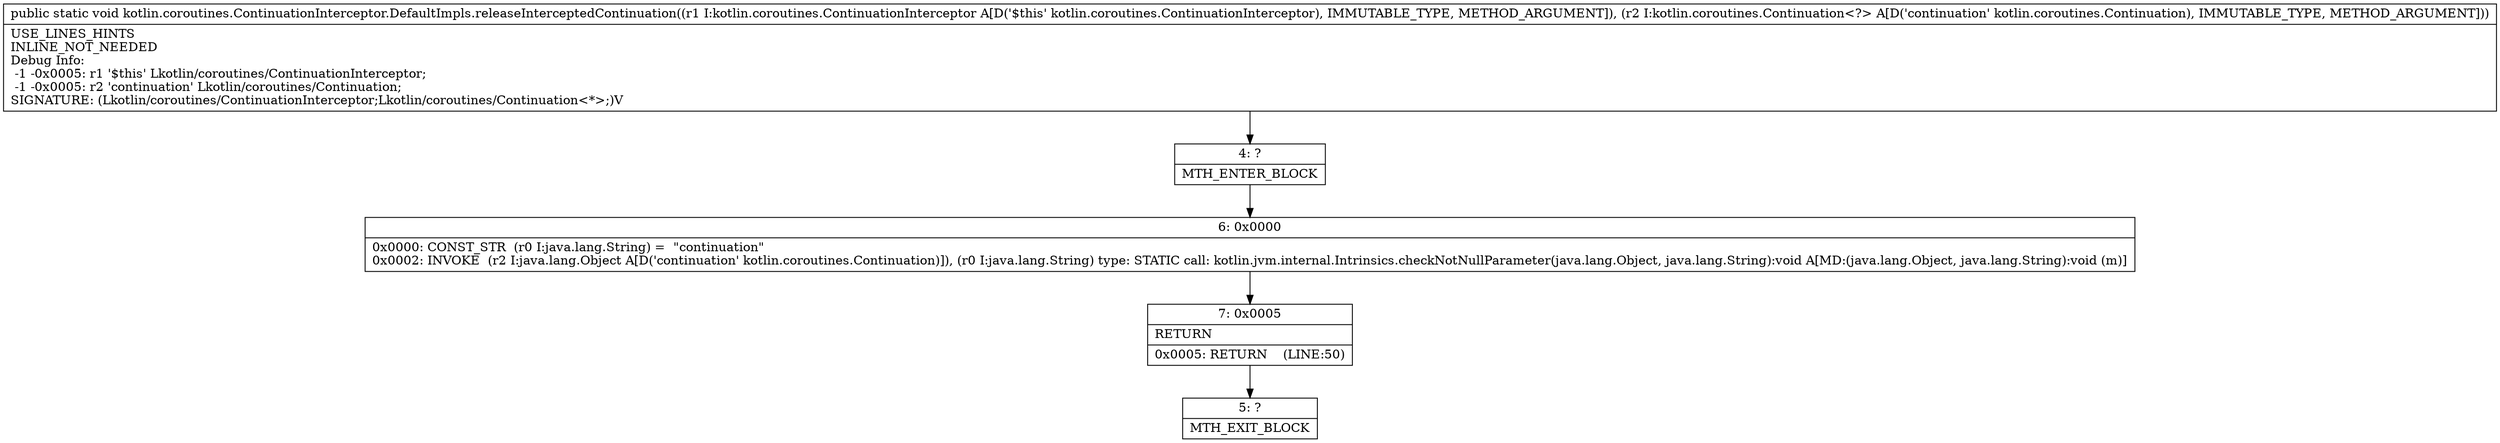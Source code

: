digraph "CFG forkotlin.coroutines.ContinuationInterceptor.DefaultImpls.releaseInterceptedContinuation(Lkotlin\/coroutines\/ContinuationInterceptor;Lkotlin\/coroutines\/Continuation;)V" {
Node_4 [shape=record,label="{4\:\ ?|MTH_ENTER_BLOCK\l}"];
Node_6 [shape=record,label="{6\:\ 0x0000|0x0000: CONST_STR  (r0 I:java.lang.String) =  \"continuation\" \l0x0002: INVOKE  (r2 I:java.lang.Object A[D('continuation' kotlin.coroutines.Continuation)]), (r0 I:java.lang.String) type: STATIC call: kotlin.jvm.internal.Intrinsics.checkNotNullParameter(java.lang.Object, java.lang.String):void A[MD:(java.lang.Object, java.lang.String):void (m)]\l}"];
Node_7 [shape=record,label="{7\:\ 0x0005|RETURN\l|0x0005: RETURN    (LINE:50)\l}"];
Node_5 [shape=record,label="{5\:\ ?|MTH_EXIT_BLOCK\l}"];
MethodNode[shape=record,label="{public static void kotlin.coroutines.ContinuationInterceptor.DefaultImpls.releaseInterceptedContinuation((r1 I:kotlin.coroutines.ContinuationInterceptor A[D('$this' kotlin.coroutines.ContinuationInterceptor), IMMUTABLE_TYPE, METHOD_ARGUMENT]), (r2 I:kotlin.coroutines.Continuation\<?\> A[D('continuation' kotlin.coroutines.Continuation), IMMUTABLE_TYPE, METHOD_ARGUMENT]))  | USE_LINES_HINTS\lINLINE_NOT_NEEDED\lDebug Info:\l  \-1 \-0x0005: r1 '$this' Lkotlin\/coroutines\/ContinuationInterceptor;\l  \-1 \-0x0005: r2 'continuation' Lkotlin\/coroutines\/Continuation;\lSIGNATURE: (Lkotlin\/coroutines\/ContinuationInterceptor;Lkotlin\/coroutines\/Continuation\<*\>;)V\l}"];
MethodNode -> Node_4;Node_4 -> Node_6;
Node_6 -> Node_7;
Node_7 -> Node_5;
}

